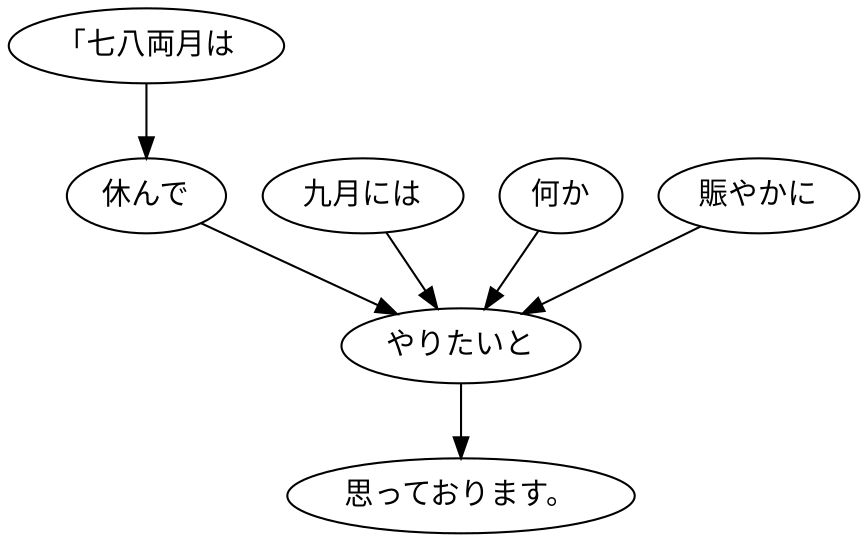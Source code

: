 digraph graph3758 {
	node0 [label="「七八両月は"];
	node1 [label="休んで"];
	node2 [label="九月には"];
	node3 [label="何か"];
	node4 [label="賑やかに"];
	node5 [label="やりたいと"];
	node6 [label="思っております。"];
	node0 -> node1;
	node1 -> node5;
	node2 -> node5;
	node3 -> node5;
	node4 -> node5;
	node5 -> node6;
}
